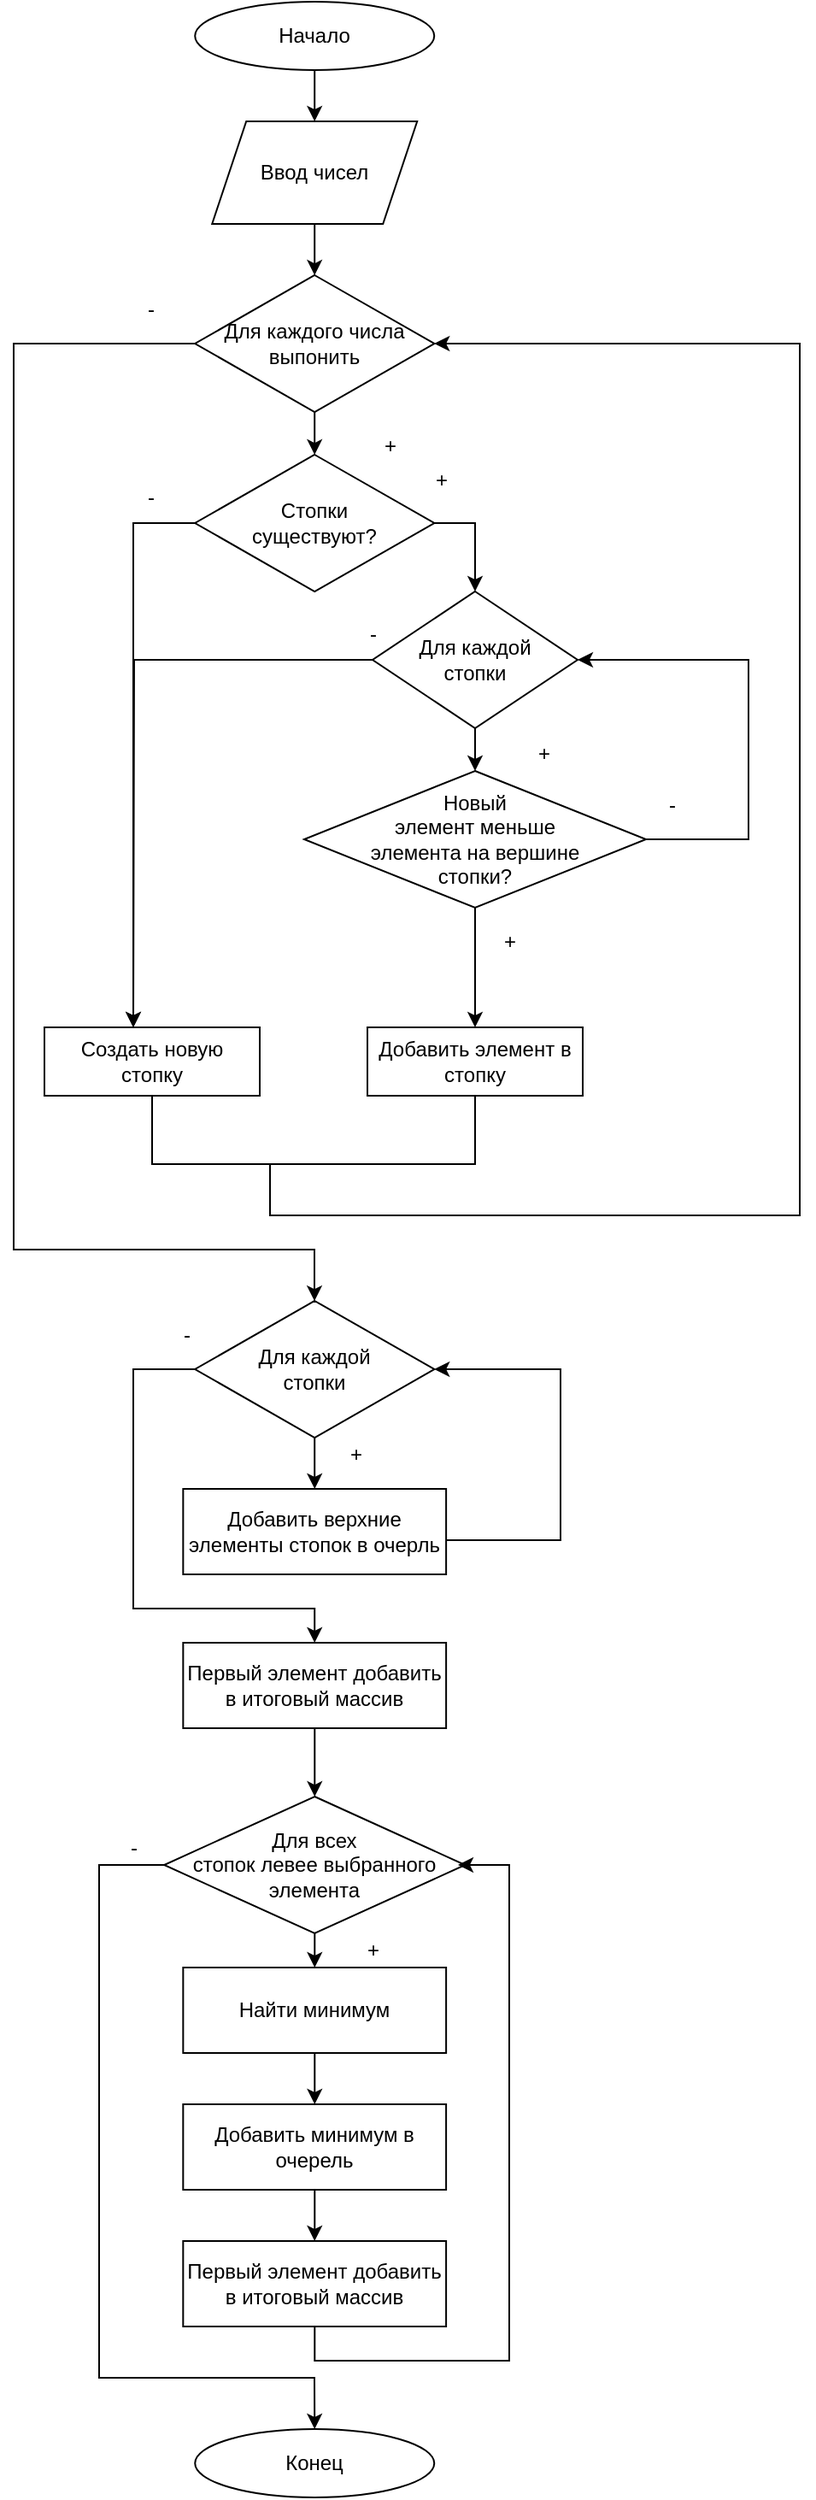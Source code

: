 <mxfile version="20.4.0" type="google"><diagram id="kUVBPLHolWs9CAkCa8Lr" name="Страница 1"><mxGraphModel grid="1" page="1" gridSize="10" guides="1" tooltips="1" connect="1" arrows="1" fold="1" pageScale="1" pageWidth="827" pageHeight="1169" math="0" shadow="0"><root><mxCell id="0"/><mxCell id="1" parent="0"/><mxCell id="vJjKjL5C9VZhPuJyl6dZ-1" style="edgeStyle=orthogonalEdgeStyle;rounded=0;orthogonalLoop=1;jettySize=auto;html=1;" edge="1" parent="1" source="vJjKjL5C9VZhPuJyl6dZ-2" target="vJjKjL5C9VZhPuJyl6dZ-4"><mxGeometry relative="1" as="geometry"/></mxCell><mxCell id="vJjKjL5C9VZhPuJyl6dZ-2" value="Начало" style="ellipse;whiteSpace=wrap;html=1;" vertex="1" parent="1"><mxGeometry x="376.11" y="100" width="140" height="40" as="geometry"/></mxCell><mxCell id="vJjKjL5C9VZhPuJyl6dZ-3" style="edgeStyle=orthogonalEdgeStyle;rounded=0;orthogonalLoop=1;jettySize=auto;html=1;" edge="1" parent="1" source="vJjKjL5C9VZhPuJyl6dZ-4" target="vJjKjL5C9VZhPuJyl6dZ-6"><mxGeometry relative="1" as="geometry"/></mxCell><mxCell id="vJjKjL5C9VZhPuJyl6dZ-4" value="Ввод чисел" style="shape=parallelogram;perimeter=parallelogramPerimeter;whiteSpace=wrap;html=1;fixedSize=1;" vertex="1" parent="1"><mxGeometry x="386.11" y="170" width="120" height="60" as="geometry"/></mxCell><mxCell id="vJjKjL5C9VZhPuJyl6dZ-5" style="edgeStyle=orthogonalEdgeStyle;rounded=0;orthogonalLoop=1;jettySize=auto;html=1;" edge="1" parent="1" source="vJjKjL5C9VZhPuJyl6dZ-6" target="vJjKjL5C9VZhPuJyl6dZ-8"><mxGeometry relative="1" as="geometry"/></mxCell><mxCell id="vJjKjL5C9VZhPuJyl6dZ-29" style="edgeStyle=orthogonalEdgeStyle;rounded=0;orthogonalLoop=1;jettySize=auto;html=1;" edge="1" parent="1" source="vJjKjL5C9VZhPuJyl6dZ-6" target="vJjKjL5C9VZhPuJyl6dZ-28"><mxGeometry relative="1" as="geometry"><Array as="points"><mxPoint x="270" y="300"/><mxPoint x="270" y="830"/><mxPoint x="446" y="830"/></Array></mxGeometry></mxCell><mxCell id="vJjKjL5C9VZhPuJyl6dZ-6" value="Для каждого числа выпонить" style="rhombus;whiteSpace=wrap;html=1;" vertex="1" parent="1"><mxGeometry x="376.11" y="260" width="140" height="80" as="geometry"/></mxCell><mxCell id="vJjKjL5C9VZhPuJyl6dZ-7" style="edgeStyle=orthogonalEdgeStyle;rounded=0;orthogonalLoop=1;jettySize=auto;html=1;" edge="1" parent="1" source="vJjKjL5C9VZhPuJyl6dZ-8" target="vJjKjL5C9VZhPuJyl6dZ-9"><mxGeometry relative="1" as="geometry"><Array as="points"><mxPoint x="340" y="405"/></Array></mxGeometry></mxCell><mxCell id="vJjKjL5C9VZhPuJyl6dZ-11" style="edgeStyle=orthogonalEdgeStyle;rounded=0;orthogonalLoop=1;jettySize=auto;html=1;" edge="1" parent="1" source="vJjKjL5C9VZhPuJyl6dZ-8" target="vJjKjL5C9VZhPuJyl6dZ-10"><mxGeometry relative="1" as="geometry"><Array as="points"><mxPoint x="540" y="405"/></Array></mxGeometry></mxCell><mxCell id="vJjKjL5C9VZhPuJyl6dZ-8" value="Стопки&lt;br&gt; существуют?" style="rhombus;whiteSpace=wrap;html=1;" vertex="1" parent="1"><mxGeometry x="376.11" y="365" width="140" height="80" as="geometry"/></mxCell><mxCell id="vJjKjL5C9VZhPuJyl6dZ-9" value="Создать новую&lt;br&gt; стопку" style="rounded=0;whiteSpace=wrap;html=1;" vertex="1" parent="1"><mxGeometry x="288" y="700" width="126" height="40" as="geometry"/></mxCell><mxCell id="vJjKjL5C9VZhPuJyl6dZ-13" style="edgeStyle=orthogonalEdgeStyle;rounded=0;orthogonalLoop=1;jettySize=auto;html=1;" edge="1" parent="1" source="vJjKjL5C9VZhPuJyl6dZ-10" target="vJjKjL5C9VZhPuJyl6dZ-12"><mxGeometry relative="1" as="geometry"/></mxCell><mxCell id="vJjKjL5C9VZhPuJyl6dZ-37" style="edgeStyle=orthogonalEdgeStyle;rounded=0;orthogonalLoop=1;jettySize=auto;html=1;" edge="1" parent="1" source="vJjKjL5C9VZhPuJyl6dZ-10"><mxGeometry relative="1" as="geometry"><mxPoint x="340" y="700" as="targetPoint"/></mxGeometry></mxCell><mxCell id="vJjKjL5C9VZhPuJyl6dZ-10" value="Для каждой &lt;br&gt;стопки" style="rhombus;whiteSpace=wrap;html=1;" vertex="1" parent="1"><mxGeometry x="480" y="445" width="120" height="80" as="geometry"/></mxCell><mxCell id="vJjKjL5C9VZhPuJyl6dZ-14" style="edgeStyle=orthogonalEdgeStyle;rounded=0;orthogonalLoop=1;jettySize=auto;html=1;entryX=1;entryY=0.5;entryDx=0;entryDy=0;" edge="1" parent="1" source="vJjKjL5C9VZhPuJyl6dZ-12" target="vJjKjL5C9VZhPuJyl6dZ-10"><mxGeometry relative="1" as="geometry"><Array as="points"><mxPoint x="700" y="590"/><mxPoint x="700" y="485"/></Array></mxGeometry></mxCell><mxCell id="vJjKjL5C9VZhPuJyl6dZ-20" style="edgeStyle=orthogonalEdgeStyle;rounded=0;orthogonalLoop=1;jettySize=auto;html=1;" edge="1" parent="1" source="vJjKjL5C9VZhPuJyl6dZ-12" target="vJjKjL5C9VZhPuJyl6dZ-23"><mxGeometry relative="1" as="geometry"><mxPoint x="540" y="670" as="targetPoint"/></mxGeometry></mxCell><mxCell id="vJjKjL5C9VZhPuJyl6dZ-12" value="Новый &lt;br&gt;элемент меньше &lt;br&gt;элемента на вершине&lt;br&gt; стопки?" style="rhombus;whiteSpace=wrap;html=1;" vertex="1" parent="1"><mxGeometry x="440" y="550" width="200" height="80" as="geometry"/></mxCell><mxCell id="vJjKjL5C9VZhPuJyl6dZ-18" value="-" style="text;html=1;align=center;verticalAlign=middle;resizable=0;points=[];autosize=1;strokeColor=none;fillColor=none;" vertex="1" parent="1"><mxGeometry x="640" y="555" width="30" height="30" as="geometry"/></mxCell><mxCell id="vJjKjL5C9VZhPuJyl6dZ-22" value="+" style="text;html=1;align=center;verticalAlign=middle;resizable=0;points=[];autosize=1;strokeColor=none;fillColor=none;" vertex="1" parent="1"><mxGeometry x="545" y="635" width="30" height="30" as="geometry"/></mxCell><mxCell id="vJjKjL5C9VZhPuJyl6dZ-24" style="edgeStyle=orthogonalEdgeStyle;rounded=0;orthogonalLoop=1;jettySize=auto;html=1;entryX=1;entryY=0.5;entryDx=0;entryDy=0;" edge="1" parent="1" target="vJjKjL5C9VZhPuJyl6dZ-6"><mxGeometry relative="1" as="geometry"><mxPoint x="420" y="780" as="sourcePoint"/><Array as="points"><mxPoint x="420" y="810"/><mxPoint x="730" y="810"/><mxPoint x="730" y="300"/></Array></mxGeometry></mxCell><mxCell id="vJjKjL5C9VZhPuJyl6dZ-23" value="Добавить элемент в стопку" style="rounded=0;whiteSpace=wrap;html=1;" vertex="1" parent="1"><mxGeometry x="477" y="700" width="126" height="40" as="geometry"/></mxCell><mxCell id="vJjKjL5C9VZhPuJyl6dZ-27" value="" style="endArrow=none;html=1;rounded=0;entryX=0.5;entryY=1;entryDx=0;entryDy=0;exitX=0.5;exitY=1;exitDx=0;exitDy=0;" edge="1" parent="1" source="vJjKjL5C9VZhPuJyl6dZ-23" target="vJjKjL5C9VZhPuJyl6dZ-9"><mxGeometry width="50" height="50" relative="1" as="geometry"><mxPoint x="410" y="890" as="sourcePoint"/><mxPoint x="460" y="840" as="targetPoint"/><Array as="points"><mxPoint x="540" y="780"/><mxPoint x="351" y="780"/></Array></mxGeometry></mxCell><mxCell id="vJjKjL5C9VZhPuJyl6dZ-40" style="edgeStyle=orthogonalEdgeStyle;rounded=0;orthogonalLoop=1;jettySize=auto;html=1;" edge="1" parent="1" source="vJjKjL5C9VZhPuJyl6dZ-28" target="vJjKjL5C9VZhPuJyl6dZ-39"><mxGeometry relative="1" as="geometry"/></mxCell><mxCell id="vJjKjL5C9VZhPuJyl6dZ-45" style="edgeStyle=orthogonalEdgeStyle;rounded=0;orthogonalLoop=1;jettySize=auto;html=1;entryX=0.5;entryY=0;entryDx=0;entryDy=0;" edge="1" parent="1" source="vJjKjL5C9VZhPuJyl6dZ-28" target="vJjKjL5C9VZhPuJyl6dZ-41"><mxGeometry relative="1" as="geometry"><Array as="points"><mxPoint x="340" y="900"/><mxPoint x="340" y="1040"/><mxPoint x="446" y="1040"/></Array></mxGeometry></mxCell><mxCell id="vJjKjL5C9VZhPuJyl6dZ-28" value="Для каждой&lt;br&gt; стопки" style="rhombus;whiteSpace=wrap;html=1;" vertex="1" parent="1"><mxGeometry x="376.11" y="860" width="140" height="80" as="geometry"/></mxCell><mxCell id="vJjKjL5C9VZhPuJyl6dZ-30" value="+" style="text;html=1;align=center;verticalAlign=middle;resizable=0;points=[];autosize=1;strokeColor=none;fillColor=none;" vertex="1" parent="1"><mxGeometry x="475" y="345" width="30" height="30" as="geometry"/></mxCell><mxCell id="vJjKjL5C9VZhPuJyl6dZ-31" value="-" style="text;html=1;align=center;verticalAlign=middle;resizable=0;points=[];autosize=1;strokeColor=none;fillColor=none;" vertex="1" parent="1"><mxGeometry x="335" y="265" width="30" height="30" as="geometry"/></mxCell><mxCell id="vJjKjL5C9VZhPuJyl6dZ-32" value="+" style="text;html=1;align=center;verticalAlign=middle;resizable=0;points=[];autosize=1;strokeColor=none;fillColor=none;" vertex="1" parent="1"><mxGeometry x="565" y="525" width="30" height="30" as="geometry"/></mxCell><mxCell id="vJjKjL5C9VZhPuJyl6dZ-33" value="-" style="text;html=1;align=center;verticalAlign=middle;resizable=0;points=[];autosize=1;strokeColor=none;fillColor=none;" vertex="1" parent="1"><mxGeometry x="335" y="375" width="30" height="30" as="geometry"/></mxCell><mxCell id="vJjKjL5C9VZhPuJyl6dZ-34" value="+" style="text;html=1;align=center;verticalAlign=middle;resizable=0;points=[];autosize=1;strokeColor=none;fillColor=none;" vertex="1" parent="1"><mxGeometry x="505" y="365" width="30" height="30" as="geometry"/></mxCell><mxCell id="vJjKjL5C9VZhPuJyl6dZ-38" value="-" style="text;html=1;align=center;verticalAlign=middle;resizable=0;points=[];autosize=1;strokeColor=none;fillColor=none;" vertex="1" parent="1"><mxGeometry x="465" y="455" width="30" height="30" as="geometry"/></mxCell><mxCell id="vJjKjL5C9VZhPuJyl6dZ-43" style="edgeStyle=orthogonalEdgeStyle;rounded=0;orthogonalLoop=1;jettySize=auto;html=1;entryX=1;entryY=0.5;entryDx=0;entryDy=0;" edge="1" parent="1" source="vJjKjL5C9VZhPuJyl6dZ-39" target="vJjKjL5C9VZhPuJyl6dZ-28"><mxGeometry relative="1" as="geometry"><Array as="points"><mxPoint x="590" y="1000"/><mxPoint x="590" y="900"/></Array></mxGeometry></mxCell><mxCell id="vJjKjL5C9VZhPuJyl6dZ-39" value="Добавить верхние элементы стопок в очерль" style="rounded=0;whiteSpace=wrap;html=1;" vertex="1" parent="1"><mxGeometry x="369.17" y="970" width="153.89" height="50" as="geometry"/></mxCell><mxCell id="vJjKjL5C9VZhPuJyl6dZ-48" style="edgeStyle=orthogonalEdgeStyle;rounded=0;orthogonalLoop=1;jettySize=auto;html=1;" edge="1" parent="1" source="vJjKjL5C9VZhPuJyl6dZ-41" target="vJjKjL5C9VZhPuJyl6dZ-47"><mxGeometry relative="1" as="geometry"/></mxCell><mxCell id="vJjKjL5C9VZhPuJyl6dZ-41" value="Первый элемент добавить в итоговый массив" style="rounded=0;whiteSpace=wrap;html=1;" vertex="1" parent="1"><mxGeometry x="369.17" y="1060" width="153.89" height="50" as="geometry"/></mxCell><mxCell id="vJjKjL5C9VZhPuJyl6dZ-42" value="+" style="text;html=1;align=center;verticalAlign=middle;resizable=0;points=[];autosize=1;strokeColor=none;fillColor=none;" vertex="1" parent="1"><mxGeometry x="455" y="935" width="30" height="30" as="geometry"/></mxCell><mxCell id="vJjKjL5C9VZhPuJyl6dZ-46" value="-" style="text;html=1;align=center;verticalAlign=middle;resizable=0;points=[];autosize=1;strokeColor=none;fillColor=none;" vertex="1" parent="1"><mxGeometry x="356.11" y="865" width="30" height="30" as="geometry"/></mxCell><mxCell id="vJjKjL5C9VZhPuJyl6dZ-50" style="edgeStyle=orthogonalEdgeStyle;rounded=0;orthogonalLoop=1;jettySize=auto;html=1;" edge="1" parent="1" source="vJjKjL5C9VZhPuJyl6dZ-47" target="vJjKjL5C9VZhPuJyl6dZ-49"><mxGeometry relative="1" as="geometry"/></mxCell><mxCell id="vJjKjL5C9VZhPuJyl6dZ-58" style="edgeStyle=orthogonalEdgeStyle;rounded=0;orthogonalLoop=1;jettySize=auto;html=1;" edge="1" parent="1" source="vJjKjL5C9VZhPuJyl6dZ-47" target="vJjKjL5C9VZhPuJyl6dZ-57"><mxGeometry relative="1" as="geometry"><Array as="points"><mxPoint x="320" y="1190"/><mxPoint x="320" y="1490"/><mxPoint x="446" y="1490"/></Array></mxGeometry></mxCell><mxCell id="vJjKjL5C9VZhPuJyl6dZ-47" value="Для всех &lt;br&gt;стопок левее выбранного &lt;br&gt;элемента" style="rhombus;whiteSpace=wrap;html=1;" vertex="1" parent="1"><mxGeometry x="358.06" y="1150" width="176.12" height="80" as="geometry"/></mxCell><mxCell id="vJjKjL5C9VZhPuJyl6dZ-53" style="edgeStyle=orthogonalEdgeStyle;rounded=0;orthogonalLoop=1;jettySize=auto;html=1;" edge="1" parent="1" source="vJjKjL5C9VZhPuJyl6dZ-49" target="vJjKjL5C9VZhPuJyl6dZ-51"><mxGeometry relative="1" as="geometry"/></mxCell><mxCell id="vJjKjL5C9VZhPuJyl6dZ-49" value="Найти минимум" style="rounded=0;whiteSpace=wrap;html=1;" vertex="1" parent="1"><mxGeometry x="369.17" y="1250" width="153.89" height="50" as="geometry"/></mxCell><mxCell id="vJjKjL5C9VZhPuJyl6dZ-54" style="edgeStyle=orthogonalEdgeStyle;rounded=0;orthogonalLoop=1;jettySize=auto;html=1;entryX=0.5;entryY=0;entryDx=0;entryDy=0;" edge="1" parent="1" source="vJjKjL5C9VZhPuJyl6dZ-51" target="vJjKjL5C9VZhPuJyl6dZ-52"><mxGeometry relative="1" as="geometry"/></mxCell><mxCell id="vJjKjL5C9VZhPuJyl6dZ-51" value="Добавить минимум в очерель" style="rounded=0;whiteSpace=wrap;html=1;" vertex="1" parent="1"><mxGeometry x="369.16" y="1330" width="153.89" height="50" as="geometry"/></mxCell><mxCell id="vJjKjL5C9VZhPuJyl6dZ-55" style="edgeStyle=orthogonalEdgeStyle;rounded=0;orthogonalLoop=1;jettySize=auto;html=1;" edge="1" parent="1" source="vJjKjL5C9VZhPuJyl6dZ-52"><mxGeometry relative="1" as="geometry"><mxPoint x="530" y="1190" as="targetPoint"/><Array as="points"><mxPoint x="446" y="1480"/><mxPoint x="560" y="1480"/><mxPoint x="560" y="1190"/></Array></mxGeometry></mxCell><mxCell id="vJjKjL5C9VZhPuJyl6dZ-52" value="Первый элемент добавить в итоговый массив" style="rounded=0;whiteSpace=wrap;html=1;" vertex="1" parent="1"><mxGeometry x="369.16" y="1410" width="153.89" height="50" as="geometry"/></mxCell><mxCell id="vJjKjL5C9VZhPuJyl6dZ-56" value="+" style="text;html=1;align=center;verticalAlign=middle;resizable=0;points=[];autosize=1;strokeColor=none;fillColor=none;" vertex="1" parent="1"><mxGeometry x="465" y="1225" width="30" height="30" as="geometry"/></mxCell><mxCell id="vJjKjL5C9VZhPuJyl6dZ-57" value="Конец" style="ellipse;whiteSpace=wrap;html=1;" vertex="1" parent="1"><mxGeometry x="376.12" y="1520" width="140" height="40" as="geometry"/></mxCell><mxCell id="vJjKjL5C9VZhPuJyl6dZ-59" value="-" style="text;html=1;align=center;verticalAlign=middle;resizable=0;points=[];autosize=1;strokeColor=none;fillColor=none;" vertex="1" parent="1"><mxGeometry x="325" y="1165" width="30" height="30" as="geometry"/></mxCell></root></mxGraphModel></diagram></mxfile>